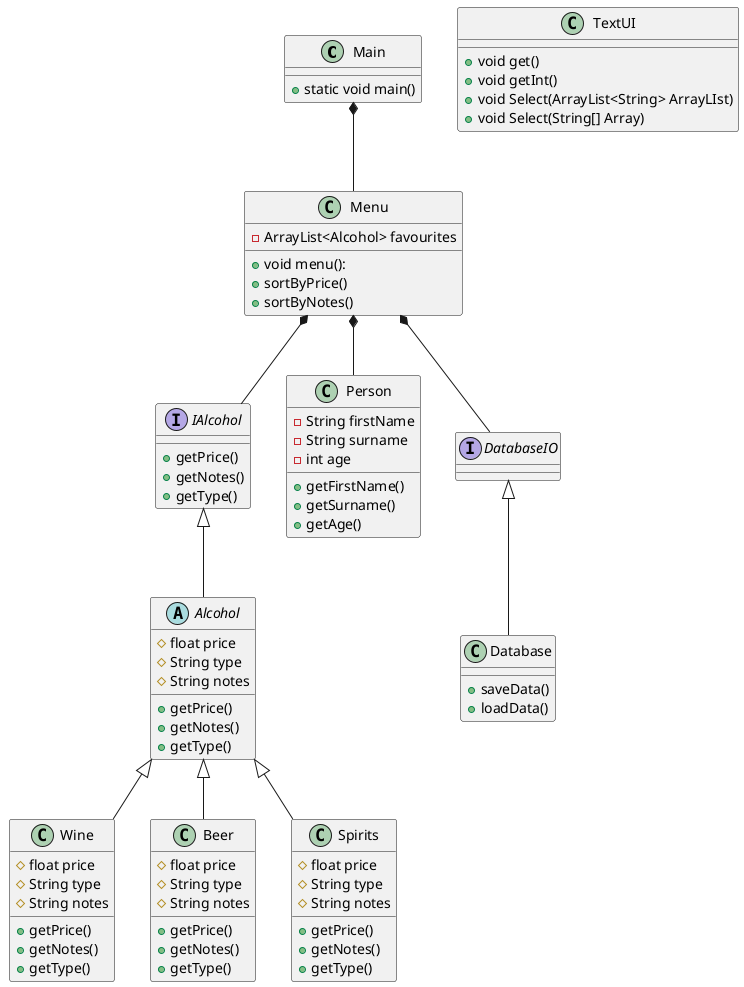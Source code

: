 @startuml
class Main
class Menu
interface IAlcohol
abstract class Alcohol
class Wine
class Beer
class Spirits
class Database
class TextUI
class Person
interface DatabaseIO

Main : + static void main()

Menu : - ArrayList<Alcohol> favourites
Menu : + void menu():
Menu : +sortByPrice()
Menu : +sortByNotes()

Person : -String firstName
Person : -String surname
Person : -int age
Person : +getFirstName()
Person : +getSurname()
Person : +getAge()


Database : +saveData()
Database : +loadData()

TextUI : + void get()
TextUI : + void getInt()
TextUI : +void Select(ArrayList<String> ArrayLIst)
TextUI : +void Select(String[] Array)

IAlcohol : +getPrice()
IAlcohol : +getNotes()
IAlcohol : +getType()

Alcohol : # float price
Alcohol : # String type
Alcohol : # String notes
Alcohol : +getPrice()
Alcohol : +getNotes()
Alcohol : +getType()

Beer : # float price
Beer : # String type
Beer : # String notes
Beer : +getPrice()
Beer : +getNotes()
Beer : +getType()

Wine : # float price
Wine : # String type
Wine : # String notes
Wine : +getPrice()
Wine : +getNotes()
Wine : +getType()

Spirits : # float price
Spirits : # String type
Spirits : # String notes
Spirits : +getPrice()
Spirits : +getNotes()
Spirits : +getType()

Alcohol <|-- Beer
Alcohol <|-- Wine
Alcohol <|-- Spirits

IAlcohol <|-- Alcohol



Menu *-- Person
Menu *-- IAlcohol
Menu *-- DatabaseIO

DatabaseIO <|-- Database

Main *-- Menu

@enduml
